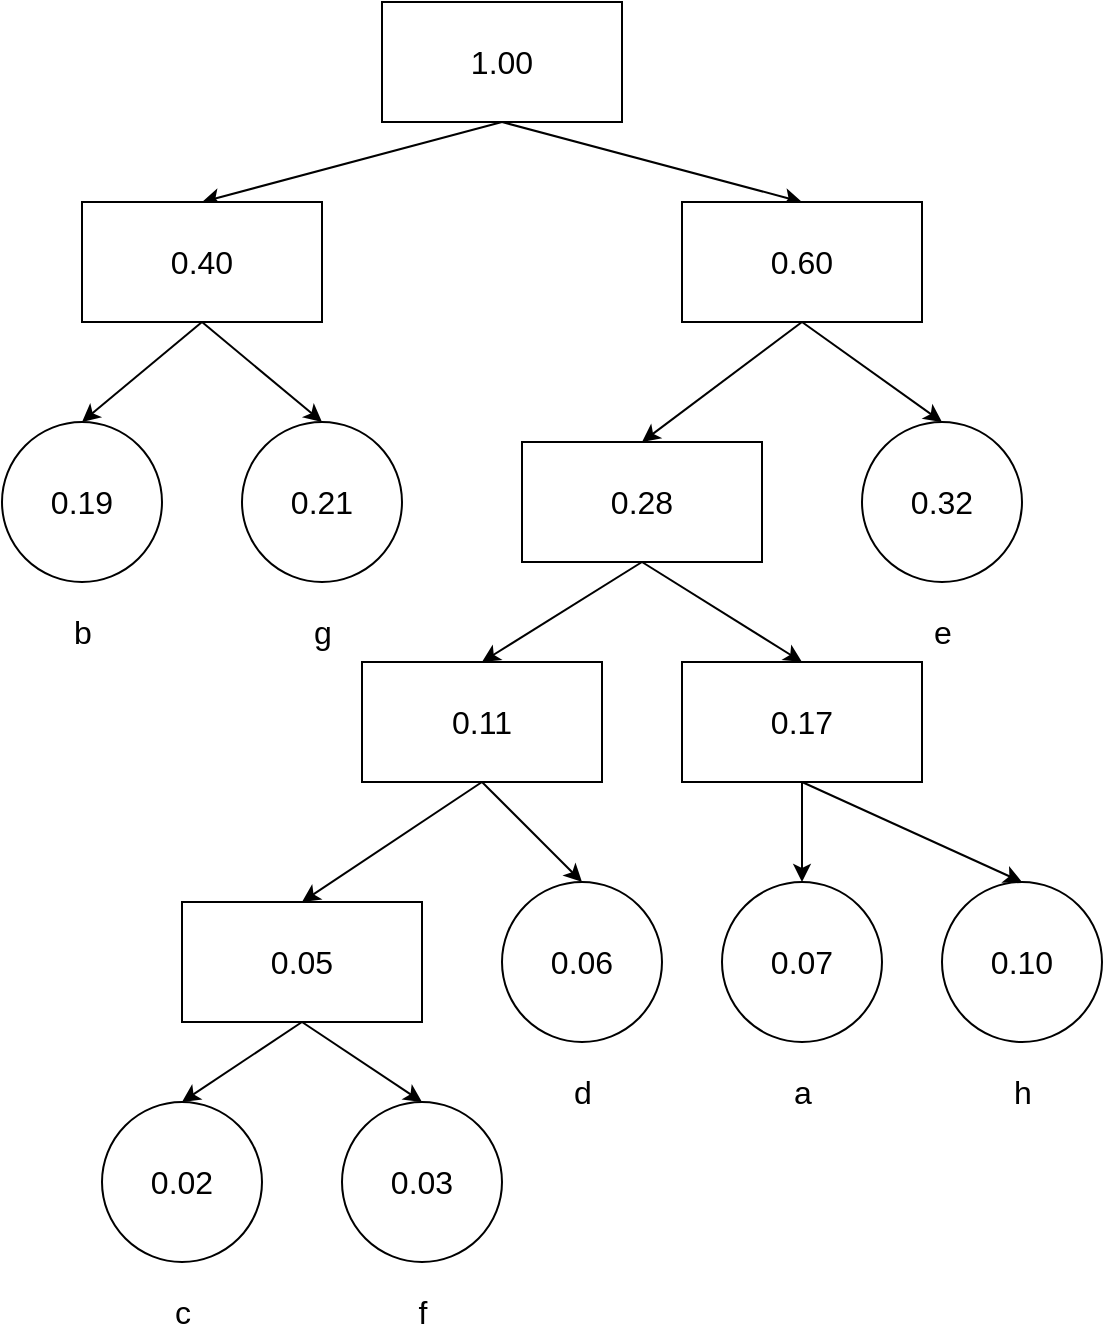 <mxfile>
    <diagram id="3AZxlhHgEQRLXFOdaeNH" name="Page-1">
        <mxGraphModel dx="1078" dy="2070" grid="1" gridSize="10" guides="1" tooltips="1" connect="1" arrows="1" fold="1" page="1" pageScale="1" pageWidth="850" pageHeight="1100" math="0" shadow="0">
            <root>
                <mxCell id="0"/>
                <mxCell id="1" parent="0"/>
                <mxCell id="2" value="0.10" style="ellipse;whiteSpace=wrap;html=1;aspect=fixed;fontSize=16;" vertex="1" parent="1">
                    <mxGeometry x="480" y="410" width="80" height="80" as="geometry"/>
                </mxCell>
                <mxCell id="32" style="edgeStyle=none;html=1;exitX=0.5;exitY=1;exitDx=0;exitDy=0;entryX=0.5;entryY=0;entryDx=0;entryDy=0;fontSize=16;" edge="1" parent="1" source="4" target="14">
                    <mxGeometry relative="1" as="geometry"/>
                </mxCell>
                <mxCell id="33" style="edgeStyle=none;html=1;exitX=0.5;exitY=1;exitDx=0;exitDy=0;entryX=0.5;entryY=0;entryDx=0;entryDy=0;fontSize=16;" edge="1" parent="1" source="4" target="13">
                    <mxGeometry relative="1" as="geometry"/>
                </mxCell>
                <mxCell id="4" value="1.00" style="rounded=0;whiteSpace=wrap;html=1;fontSize=16;" vertex="1" parent="1">
                    <mxGeometry x="200" y="-30" width="120" height="60" as="geometry"/>
                </mxCell>
                <mxCell id="5" value="0.21" style="ellipse;whiteSpace=wrap;html=1;aspect=fixed;fontSize=16;" vertex="1" parent="1">
                    <mxGeometry x="130" y="180" width="80" height="80" as="geometry"/>
                </mxCell>
                <mxCell id="6" value="0.03" style="ellipse;whiteSpace=wrap;html=1;aspect=fixed;fontSize=16;" vertex="1" parent="1">
                    <mxGeometry x="180" y="520" width="80" height="80" as="geometry"/>
                </mxCell>
                <mxCell id="7" value="0.32" style="ellipse;whiteSpace=wrap;html=1;aspect=fixed;fontSize=16;" vertex="1" parent="1">
                    <mxGeometry x="440" y="180" width="80" height="80" as="geometry"/>
                </mxCell>
                <mxCell id="8" value="0.06" style="ellipse;whiteSpace=wrap;html=1;aspect=fixed;fontSize=16;" vertex="1" parent="1">
                    <mxGeometry x="260" y="410" width="80" height="80" as="geometry"/>
                </mxCell>
                <mxCell id="9" value="0.02" style="ellipse;whiteSpace=wrap;html=1;aspect=fixed;fontSize=16;" vertex="1" parent="1">
                    <mxGeometry x="60" y="520" width="80" height="80" as="geometry"/>
                </mxCell>
                <mxCell id="10" value="0.19" style="ellipse;whiteSpace=wrap;html=1;aspect=fixed;fontSize=16;" vertex="1" parent="1">
                    <mxGeometry x="10" y="180" width="80" height="80" as="geometry"/>
                </mxCell>
                <mxCell id="11" value="0.07" style="ellipse;whiteSpace=wrap;html=1;aspect=fixed;fontSize=16;" vertex="1" parent="1">
                    <mxGeometry x="370" y="410" width="80" height="80" as="geometry"/>
                </mxCell>
                <mxCell id="30" style="edgeStyle=none;html=1;exitX=0.5;exitY=1;exitDx=0;exitDy=0;entryX=0.5;entryY=0;entryDx=0;entryDy=0;fontSize=16;" edge="1" parent="1" source="13" target="15">
                    <mxGeometry relative="1" as="geometry"/>
                </mxCell>
                <mxCell id="31" style="edgeStyle=none;html=1;exitX=0.5;exitY=1;exitDx=0;exitDy=0;entryX=0.5;entryY=0;entryDx=0;entryDy=0;fontSize=16;" edge="1" parent="1" source="13" target="7">
                    <mxGeometry relative="1" as="geometry"/>
                </mxCell>
                <mxCell id="13" value="0.60" style="rounded=0;whiteSpace=wrap;html=1;fontSize=16;" vertex="1" parent="1">
                    <mxGeometry x="350" y="70" width="120" height="60" as="geometry"/>
                </mxCell>
                <mxCell id="28" style="edgeStyle=none;html=1;exitX=0.5;exitY=1;exitDx=0;exitDy=0;entryX=0.5;entryY=0;entryDx=0;entryDy=0;fontSize=16;" edge="1" parent="1" source="14" target="10">
                    <mxGeometry relative="1" as="geometry"/>
                </mxCell>
                <mxCell id="29" style="edgeStyle=none;html=1;exitX=0.5;exitY=1;exitDx=0;exitDy=0;entryX=0.5;entryY=0;entryDx=0;entryDy=0;fontSize=16;" edge="1" parent="1" source="14" target="5">
                    <mxGeometry relative="1" as="geometry">
                        <mxPoint x="130" y="230" as="targetPoint"/>
                    </mxGeometry>
                </mxCell>
                <mxCell id="14" value="0.40" style="rounded=0;whiteSpace=wrap;html=1;fontSize=16;" vertex="1" parent="1">
                    <mxGeometry x="50" y="70" width="120" height="60" as="geometry"/>
                </mxCell>
                <mxCell id="26" style="edgeStyle=none;html=1;exitX=0.5;exitY=1;exitDx=0;exitDy=0;entryX=0.5;entryY=0;entryDx=0;entryDy=0;fontSize=16;" edge="1" parent="1" source="15" target="17">
                    <mxGeometry relative="1" as="geometry"/>
                </mxCell>
                <mxCell id="27" style="edgeStyle=none;html=1;exitX=0.5;exitY=1;exitDx=0;exitDy=0;entryX=0.5;entryY=0;entryDx=0;entryDy=0;fontSize=16;" edge="1" parent="1" source="15" target="16">
                    <mxGeometry relative="1" as="geometry"/>
                </mxCell>
                <mxCell id="15" value="0.28" style="rounded=0;whiteSpace=wrap;html=1;fontSize=16;" vertex="1" parent="1">
                    <mxGeometry x="270" y="190" width="120" height="60" as="geometry"/>
                </mxCell>
                <mxCell id="23" style="edgeStyle=none;html=1;exitX=0.5;exitY=1;exitDx=0;exitDy=0;entryX=0.5;entryY=0;entryDx=0;entryDy=0;fontSize=16;" edge="1" parent="1" source="16" target="11">
                    <mxGeometry relative="1" as="geometry"/>
                </mxCell>
                <mxCell id="24" style="edgeStyle=none;html=1;exitX=0.5;exitY=1;exitDx=0;exitDy=0;entryX=0.5;entryY=0;entryDx=0;entryDy=0;fontSize=16;" edge="1" parent="1" source="16" target="2">
                    <mxGeometry relative="1" as="geometry"/>
                </mxCell>
                <mxCell id="16" value="0.17" style="rounded=0;whiteSpace=wrap;html=1;fontSize=16;" vertex="1" parent="1">
                    <mxGeometry x="350" y="300" width="120" height="60" as="geometry"/>
                </mxCell>
                <mxCell id="21" style="edgeStyle=none;html=1;exitX=0.5;exitY=1;exitDx=0;exitDy=0;entryX=0.5;entryY=0;entryDx=0;entryDy=0;fontSize=16;" edge="1" parent="1" source="17" target="18">
                    <mxGeometry relative="1" as="geometry"/>
                </mxCell>
                <mxCell id="22" style="edgeStyle=none;html=1;exitX=0.5;exitY=1;exitDx=0;exitDy=0;entryX=0.5;entryY=0;entryDx=0;entryDy=0;fontSize=16;" edge="1" parent="1" source="17" target="8">
                    <mxGeometry relative="1" as="geometry"/>
                </mxCell>
                <mxCell id="17" value="0.11" style="rounded=0;whiteSpace=wrap;html=1;fontSize=16;" vertex="1" parent="1">
                    <mxGeometry x="190" y="300" width="120" height="60" as="geometry"/>
                </mxCell>
                <mxCell id="19" style="edgeStyle=none;html=1;exitX=0.5;exitY=1;exitDx=0;exitDy=0;entryX=0.5;entryY=0;entryDx=0;entryDy=0;fontSize=16;" edge="1" parent="1" source="18" target="9">
                    <mxGeometry relative="1" as="geometry"/>
                </mxCell>
                <mxCell id="20" style="edgeStyle=none;html=1;exitX=0.5;exitY=1;exitDx=0;exitDy=0;entryX=0.5;entryY=0;entryDx=0;entryDy=0;fontSize=16;" edge="1" parent="1" source="18" target="6">
                    <mxGeometry relative="1" as="geometry"/>
                </mxCell>
                <mxCell id="18" value="0.05" style="rounded=0;whiteSpace=wrap;html=1;fontSize=16;" vertex="1" parent="1">
                    <mxGeometry x="100" y="420" width="120" height="60" as="geometry"/>
                </mxCell>
                <mxCell id="34" value="b" style="text;html=1;align=center;verticalAlign=middle;resizable=0;points=[];autosize=1;strokeColor=none;fillColor=none;fontSize=16;" vertex="1" parent="1">
                    <mxGeometry x="35" y="270" width="30" height="30" as="geometry"/>
                </mxCell>
                <mxCell id="35" value="a" style="text;html=1;align=center;verticalAlign=middle;resizable=0;points=[];autosize=1;strokeColor=none;fillColor=none;fontSize=16;" vertex="1" parent="1">
                    <mxGeometry x="395" y="500" width="30" height="30" as="geometry"/>
                </mxCell>
                <mxCell id="36" value="c" style="text;html=1;align=center;verticalAlign=middle;resizable=0;points=[];autosize=1;strokeColor=none;fillColor=none;fontSize=16;" vertex="1" parent="1">
                    <mxGeometry x="85" y="610" width="30" height="30" as="geometry"/>
                </mxCell>
                <mxCell id="37" value="d" style="text;html=1;align=center;verticalAlign=middle;resizable=0;points=[];autosize=1;strokeColor=none;fillColor=none;fontSize=16;" vertex="1" parent="1">
                    <mxGeometry x="285" y="500" width="30" height="30" as="geometry"/>
                </mxCell>
                <mxCell id="38" value="e" style="text;html=1;align=center;verticalAlign=middle;resizable=0;points=[];autosize=1;strokeColor=none;fillColor=none;fontSize=16;" vertex="1" parent="1">
                    <mxGeometry x="465" y="270" width="30" height="30" as="geometry"/>
                </mxCell>
                <mxCell id="39" value="g" style="text;html=1;align=center;verticalAlign=middle;resizable=0;points=[];autosize=1;strokeColor=none;fillColor=none;fontSize=16;" vertex="1" parent="1">
                    <mxGeometry x="155" y="270" width="30" height="30" as="geometry"/>
                </mxCell>
                <mxCell id="40" value="h" style="text;html=1;align=center;verticalAlign=middle;resizable=0;points=[];autosize=1;strokeColor=none;fillColor=none;fontSize=16;" vertex="1" parent="1">
                    <mxGeometry x="505" y="500" width="30" height="30" as="geometry"/>
                </mxCell>
                <mxCell id="41" value="f" style="text;html=1;align=center;verticalAlign=middle;resizable=0;points=[];autosize=1;strokeColor=none;fillColor=none;fontSize=16;" vertex="1" parent="1">
                    <mxGeometry x="205" y="610" width="30" height="30" as="geometry"/>
                </mxCell>
            </root>
        </mxGraphModel>
    </diagram>
</mxfile>